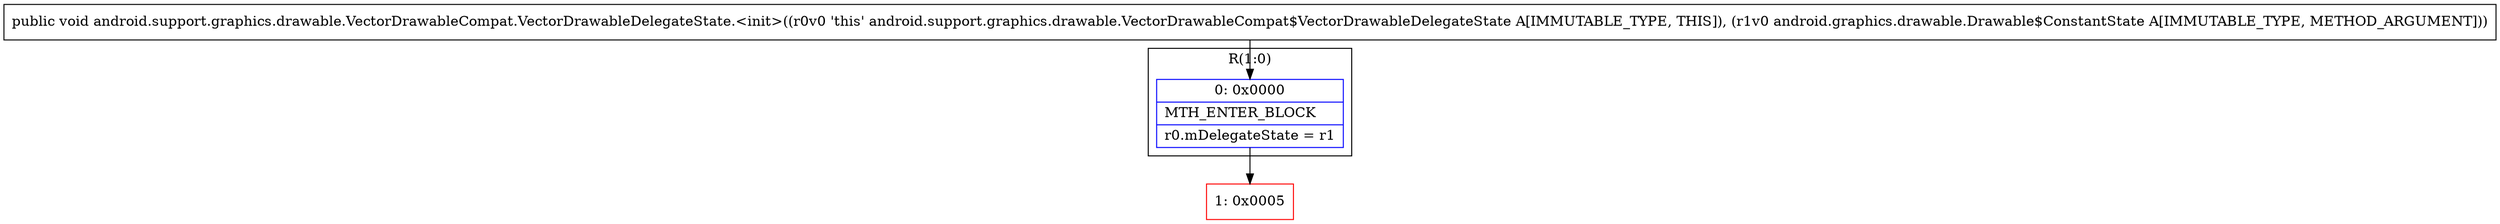 digraph "CFG forandroid.support.graphics.drawable.VectorDrawableCompat.VectorDrawableDelegateState.\<init\>(Landroid\/graphics\/drawable\/Drawable$ConstantState;)V" {
subgraph cluster_Region_1582259486 {
label = "R(1:0)";
node [shape=record,color=blue];
Node_0 [shape=record,label="{0\:\ 0x0000|MTH_ENTER_BLOCK\l|r0.mDelegateState = r1\l}"];
}
Node_1 [shape=record,color=red,label="{1\:\ 0x0005}"];
MethodNode[shape=record,label="{public void android.support.graphics.drawable.VectorDrawableCompat.VectorDrawableDelegateState.\<init\>((r0v0 'this' android.support.graphics.drawable.VectorDrawableCompat$VectorDrawableDelegateState A[IMMUTABLE_TYPE, THIS]), (r1v0 android.graphics.drawable.Drawable$ConstantState A[IMMUTABLE_TYPE, METHOD_ARGUMENT])) }"];
MethodNode -> Node_0;
Node_0 -> Node_1;
}

